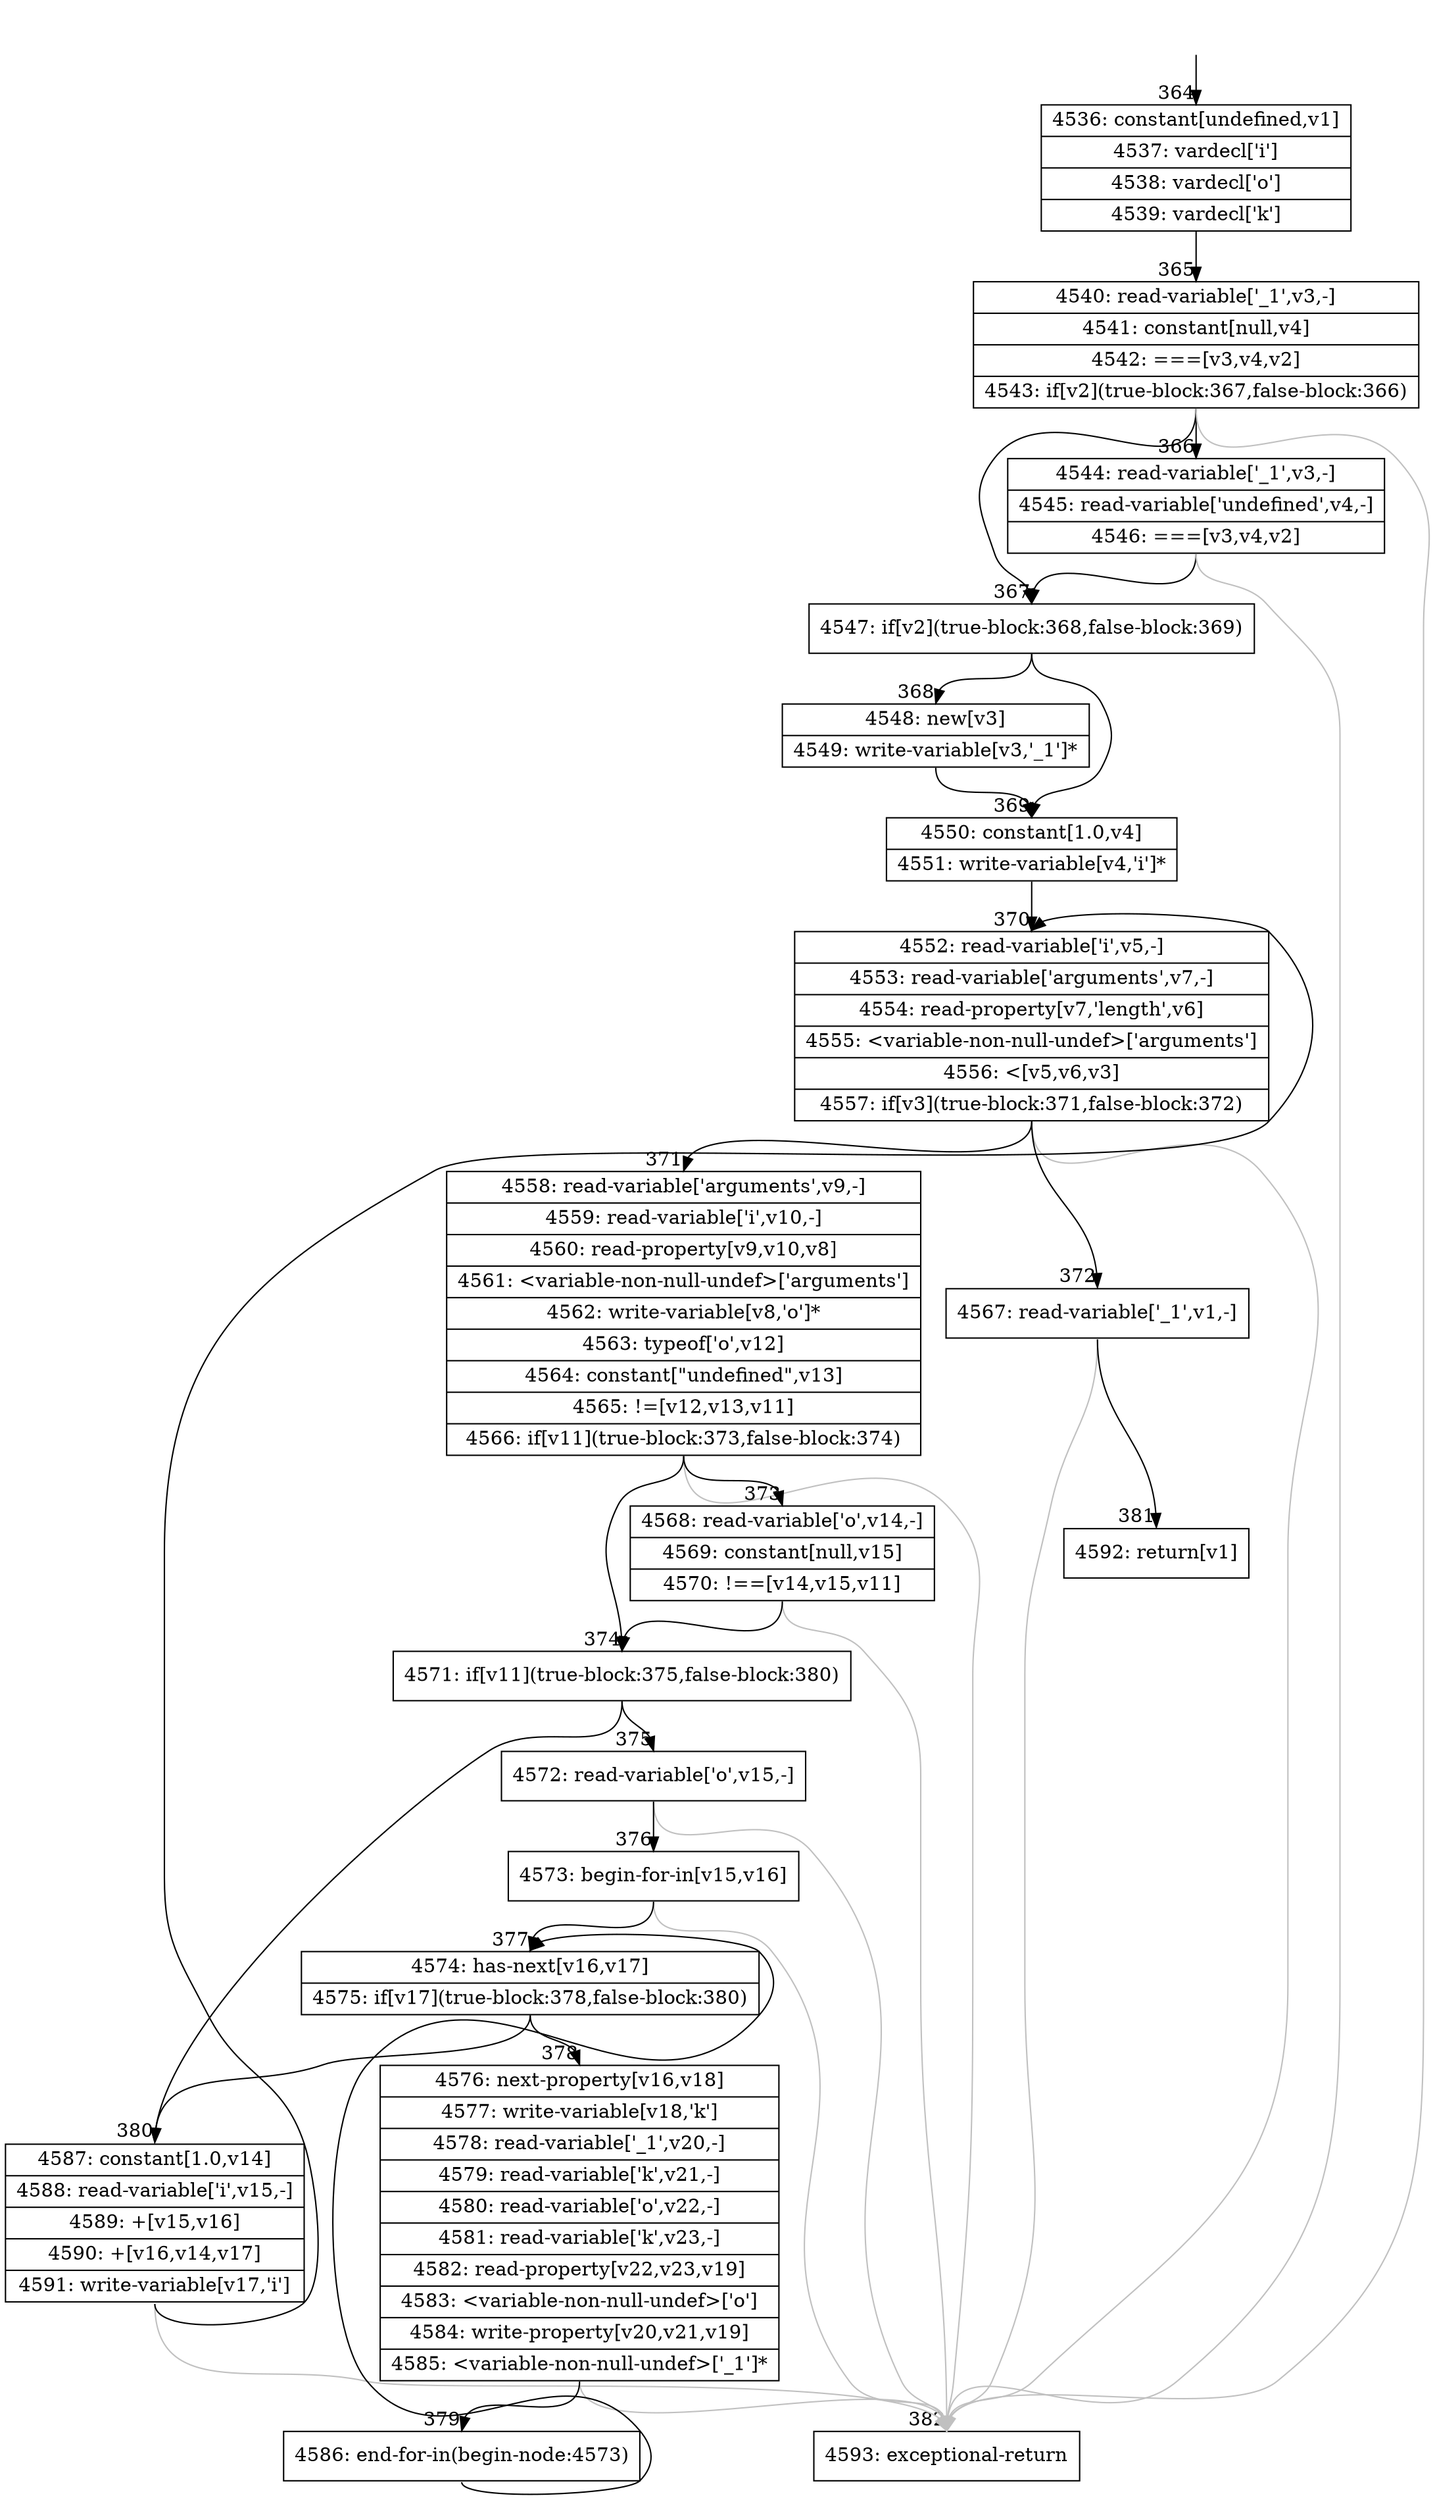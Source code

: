 digraph {
rankdir="TD"
BB_entry1[shape=none,label=""];
BB_entry1 -> BB364 [tailport=s, headport=n, headlabel="    364"]
BB364 [shape=record label="{4536: constant[undefined,v1]|4537: vardecl['i']|4538: vardecl['o']|4539: vardecl['k']}" ] 
BB364 -> BB365 [tailport=s, headport=n, headlabel="      365"]
BB365 [shape=record label="{4540: read-variable['_1',v3,-]|4541: constant[null,v4]|4542: ===[v3,v4,v2]|4543: if[v2](true-block:367,false-block:366)}" ] 
BB365 -> BB367 [tailport=s, headport=n, headlabel="      367"]
BB365 -> BB366 [tailport=s, headport=n, headlabel="      366"]
BB365 -> BB382 [tailport=s, headport=n, color=gray, headlabel="      382"]
BB366 [shape=record label="{4544: read-variable['_1',v3,-]|4545: read-variable['undefined',v4,-]|4546: ===[v3,v4,v2]}" ] 
BB366 -> BB367 [tailport=s, headport=n]
BB366 -> BB382 [tailport=s, headport=n, color=gray]
BB367 [shape=record label="{4547: if[v2](true-block:368,false-block:369)}" ] 
BB367 -> BB368 [tailport=s, headport=n, headlabel="      368"]
BB367 -> BB369 [tailport=s, headport=n, headlabel="      369"]
BB368 [shape=record label="{4548: new[v3]|4549: write-variable[v3,'_1']*}" ] 
BB368 -> BB369 [tailport=s, headport=n]
BB369 [shape=record label="{4550: constant[1.0,v4]|4551: write-variable[v4,'i']*}" ] 
BB369 -> BB370 [tailport=s, headport=n, headlabel="      370"]
BB370 [shape=record label="{4552: read-variable['i',v5,-]|4553: read-variable['arguments',v7,-]|4554: read-property[v7,'length',v6]|4555: \<variable-non-null-undef\>['arguments']|4556: \<[v5,v6,v3]|4557: if[v3](true-block:371,false-block:372)}" ] 
BB370 -> BB371 [tailport=s, headport=n, headlabel="      371"]
BB370 -> BB372 [tailport=s, headport=n, headlabel="      372"]
BB370 -> BB382 [tailport=s, headport=n, color=gray]
BB371 [shape=record label="{4558: read-variable['arguments',v9,-]|4559: read-variable['i',v10,-]|4560: read-property[v9,v10,v8]|4561: \<variable-non-null-undef\>['arguments']|4562: write-variable[v8,'o']*|4563: typeof['o',v12]|4564: constant[\"undefined\",v13]|4565: !=[v12,v13,v11]|4566: if[v11](true-block:373,false-block:374)}" ] 
BB371 -> BB374 [tailport=s, headport=n, headlabel="      374"]
BB371 -> BB373 [tailport=s, headport=n, headlabel="      373"]
BB371 -> BB382 [tailport=s, headport=n, color=gray]
BB372 [shape=record label="{4567: read-variable['_1',v1,-]}" ] 
BB372 -> BB381 [tailport=s, headport=n, headlabel="      381"]
BB372 -> BB382 [tailport=s, headport=n, color=gray]
BB373 [shape=record label="{4568: read-variable['o',v14,-]|4569: constant[null,v15]|4570: !==[v14,v15,v11]}" ] 
BB373 -> BB374 [tailport=s, headport=n]
BB373 -> BB382 [tailport=s, headport=n, color=gray]
BB374 [shape=record label="{4571: if[v11](true-block:375,false-block:380)}" ] 
BB374 -> BB375 [tailport=s, headport=n, headlabel="      375"]
BB374 -> BB380 [tailport=s, headport=n, headlabel="      380"]
BB375 [shape=record label="{4572: read-variable['o',v15,-]}" ] 
BB375 -> BB376 [tailport=s, headport=n, headlabel="      376"]
BB375 -> BB382 [tailport=s, headport=n, color=gray]
BB376 [shape=record label="{4573: begin-for-in[v15,v16]}" ] 
BB376 -> BB377 [tailport=s, headport=n, headlabel="      377"]
BB376 -> BB382 [tailport=s, headport=n, color=gray]
BB377 [shape=record label="{4574: has-next[v16,v17]|4575: if[v17](true-block:378,false-block:380)}" ] 
BB377 -> BB378 [tailport=s, headport=n, headlabel="      378"]
BB377 -> BB380 [tailport=s, headport=n]
BB378 [shape=record label="{4576: next-property[v16,v18]|4577: write-variable[v18,'k']|4578: read-variable['_1',v20,-]|4579: read-variable['k',v21,-]|4580: read-variable['o',v22,-]|4581: read-variable['k',v23,-]|4582: read-property[v22,v23,v19]|4583: \<variable-non-null-undef\>['o']|4584: write-property[v20,v21,v19]|4585: \<variable-non-null-undef\>['_1']*}" ] 
BB378 -> BB379 [tailport=s, headport=n, headlabel="      379"]
BB378 -> BB382 [tailport=s, headport=n, color=gray]
BB379 [shape=record label="{4586: end-for-in(begin-node:4573)}" ] 
BB379 -> BB377 [tailport=s, headport=n]
BB380 [shape=record label="{4587: constant[1.0,v14]|4588: read-variable['i',v15,-]|4589: +[v15,v16]|4590: +[v16,v14,v17]|4591: write-variable[v17,'i']}" ] 
BB380 -> BB370 [tailport=s, headport=n]
BB380 -> BB382 [tailport=s, headport=n, color=gray]
BB381 [shape=record label="{4592: return[v1]}" ] 
BB382 [shape=record label="{4593: exceptional-return}" ] 
//#$~ 40
}
